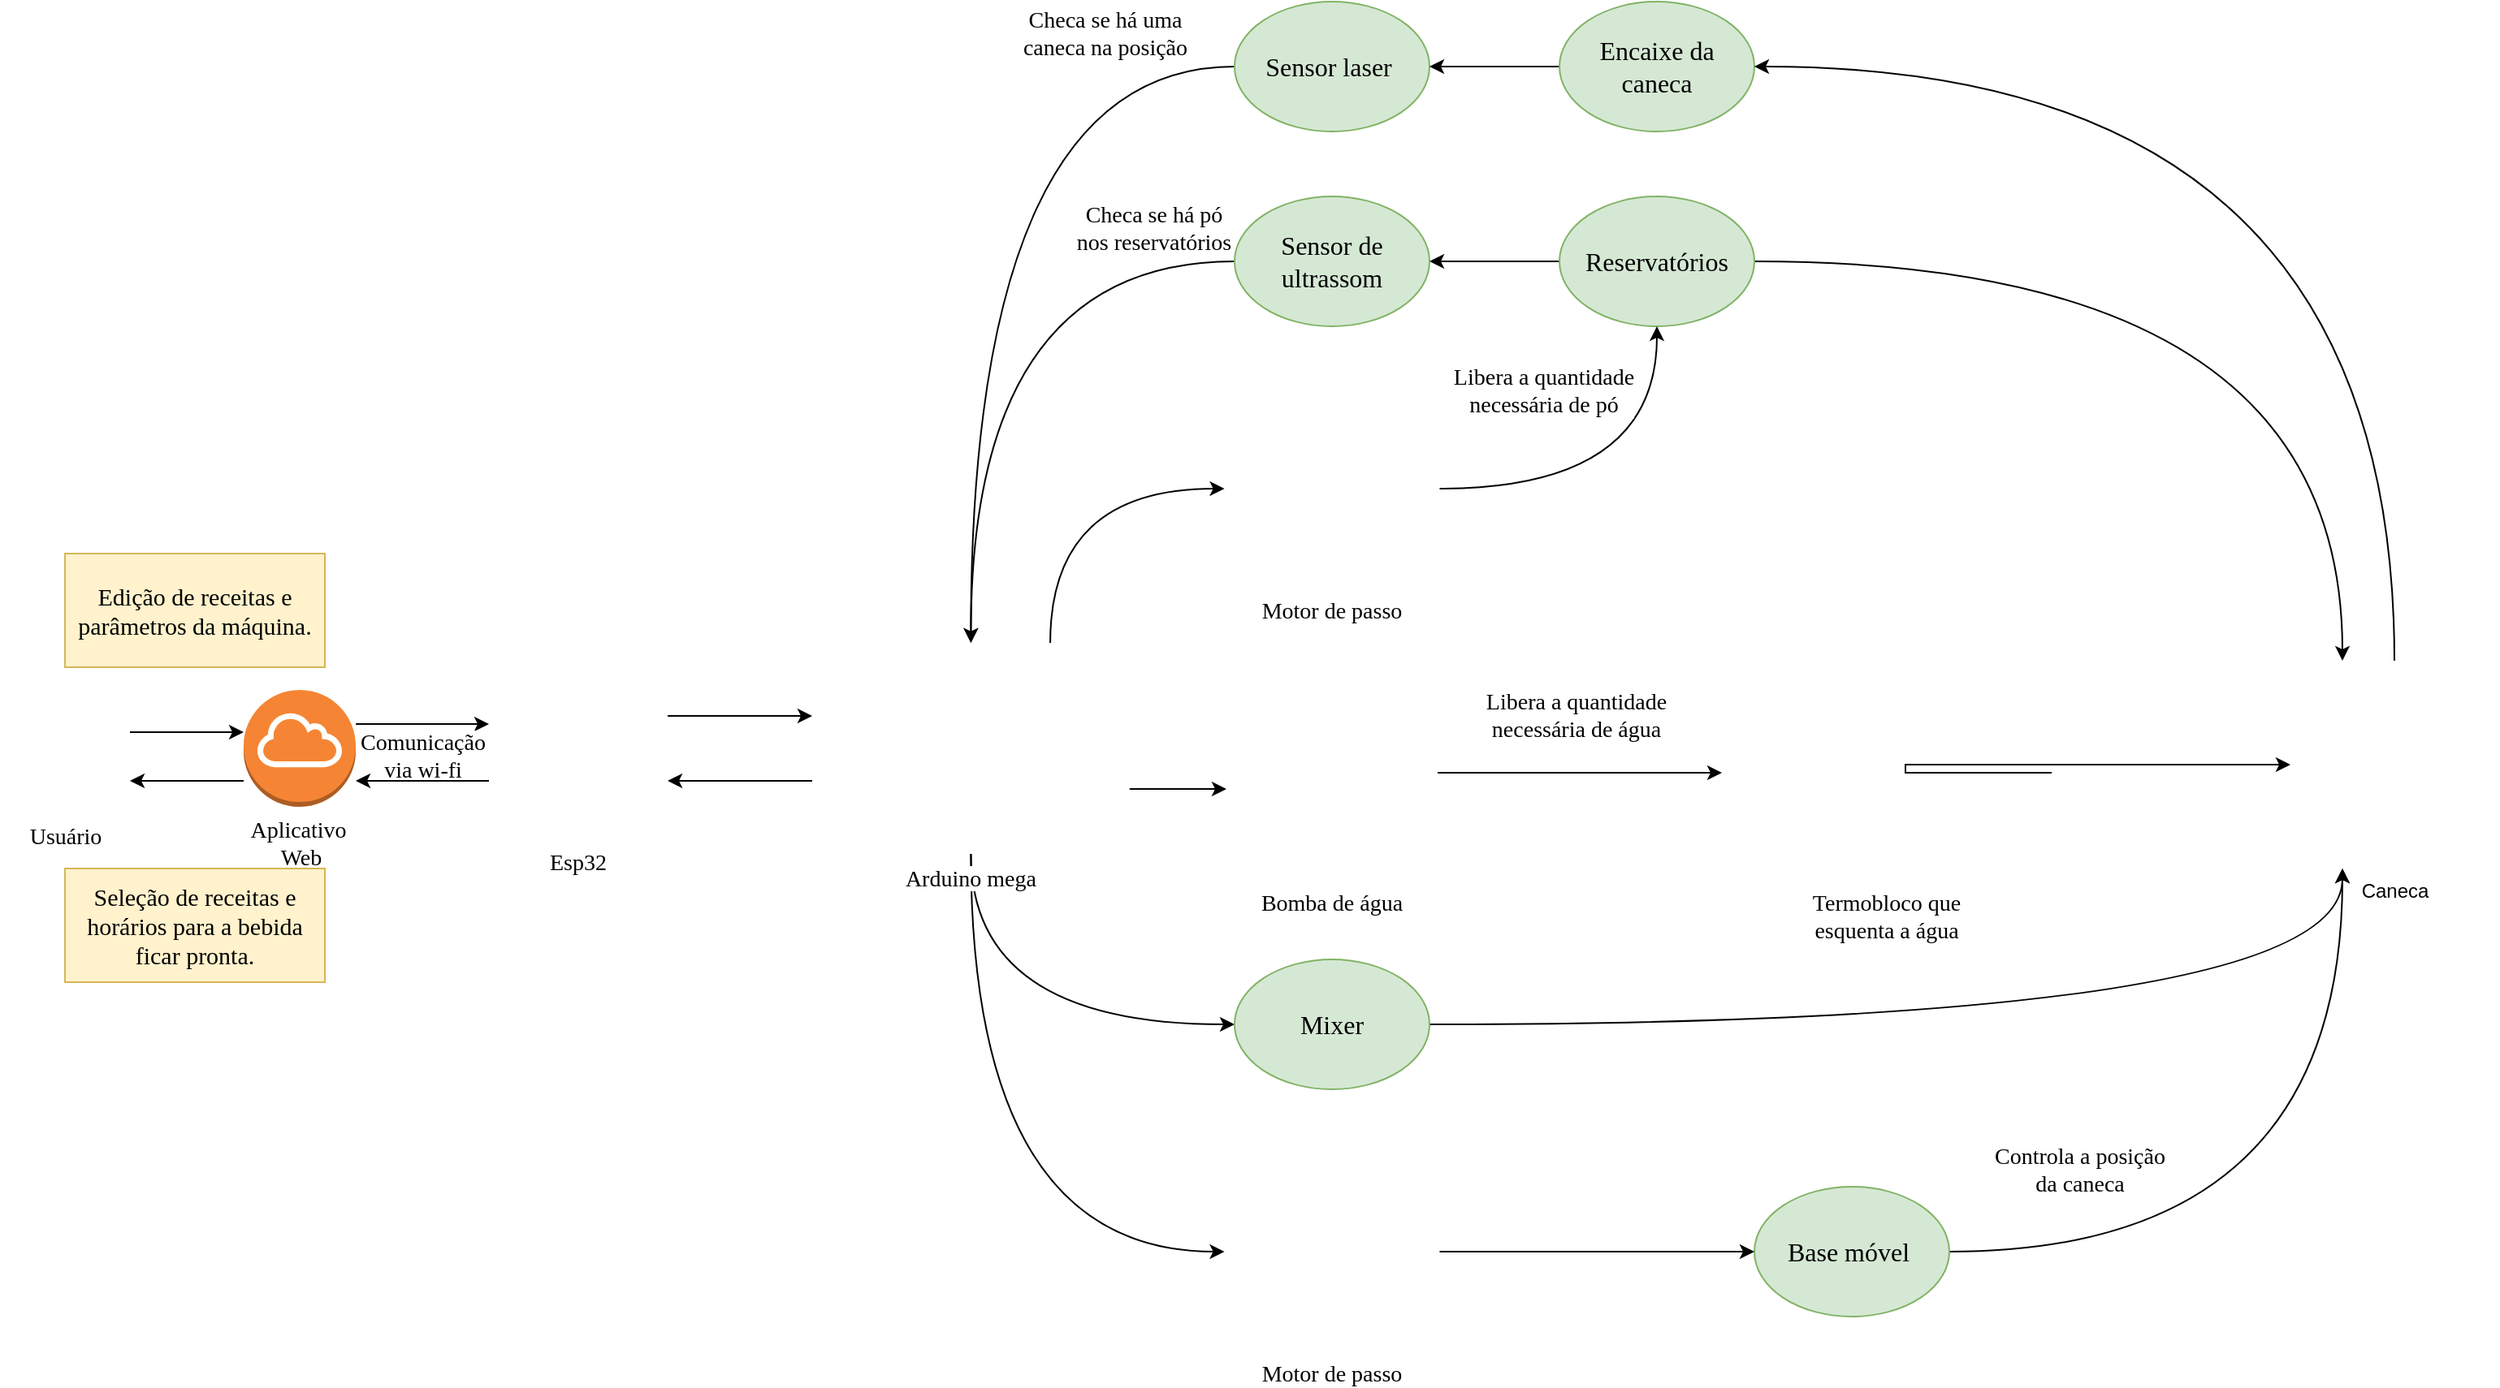 <mxfile version="21.1.2" type="device">
  <diagram name="Página-1" id="Zk1IqN_Y2H1thvaxL-Nz">
    <mxGraphModel dx="2074" dy="1908" grid="1" gridSize="10" guides="1" tooltips="1" connect="1" arrows="1" fold="1" page="1" pageScale="1" pageWidth="827" pageHeight="1169" math="0" shadow="0">
      <root>
        <mxCell id="0" />
        <mxCell id="1" parent="0" />
        <mxCell id="jkyhDTe16xqxCdFZabKr-7" value="" style="edgeStyle=orthogonalEdgeStyle;rounded=0;orthogonalLoop=1;jettySize=auto;html=1;fontFamily=Times New Roman;fontSize=14;" edge="1" parent="1" source="jkyhDTe16xqxCdFZabKr-3" target="jkyhDTe16xqxCdFZabKr-6">
          <mxGeometry relative="1" as="geometry">
            <Array as="points">
              <mxPoint x="140" y="30" />
              <mxPoint x="140" y="30" />
            </Array>
          </mxGeometry>
        </mxCell>
        <mxCell id="jkyhDTe16xqxCdFZabKr-3" value="Usuário" style="shape=image;html=1;verticalAlign=top;verticalLabelPosition=bottom;labelBackgroundColor=#ffffff;imageAspect=0;aspect=fixed;image=https://cdn1.iconfinder.com/data/icons/ionicons-fill-vol-2/512/person-128.png;fontFamily=Times New Roman;fontSize=14;" vertex="1" parent="1">
          <mxGeometry x="20" width="80" height="80" as="geometry" />
        </mxCell>
        <mxCell id="jkyhDTe16xqxCdFZabKr-8" value="" style="edgeStyle=orthogonalEdgeStyle;rounded=0;orthogonalLoop=1;jettySize=auto;html=1;fontFamily=Times New Roman;fontSize=14;" edge="1" parent="1" source="jkyhDTe16xqxCdFZabKr-6" target="jkyhDTe16xqxCdFZabKr-3">
          <mxGeometry relative="1" as="geometry">
            <Array as="points">
              <mxPoint x="140" y="60" />
              <mxPoint x="140" y="60" />
            </Array>
          </mxGeometry>
        </mxCell>
        <mxCell id="jkyhDTe16xqxCdFZabKr-6" value="Aplicativo&amp;nbsp;&lt;br style=&quot;font-size: 14px;&quot;&gt;Web" style="outlineConnect=0;dashed=0;verticalLabelPosition=bottom;verticalAlign=top;align=center;html=1;shape=mxgraph.aws3.internet_gateway;fillColor=#F58534;gradientColor=none;fontFamily=Times New Roman;fontSize=14;" vertex="1" parent="1">
          <mxGeometry x="170" y="4" width="69" height="72" as="geometry" />
        </mxCell>
        <mxCell id="jkyhDTe16xqxCdFZabKr-9" value="Edição de receitas e parâmetros da máquina." style="rounded=0;whiteSpace=wrap;html=1;fontSize=15;align=center;fillColor=#fff2cc;strokeColor=#d6b656;gradientColor=none;horizontal=1;verticalAlign=middle;fontFamily=Times New Roman;" vertex="1" parent="1">
          <mxGeometry x="60" y="-80" width="160" height="70" as="geometry" />
        </mxCell>
        <mxCell id="jkyhDTe16xqxCdFZabKr-13" value="Seleção de receitas e horários para a bebida ficar pronta." style="rounded=0;whiteSpace=wrap;html=1;fontSize=15;align=center;fillColor=#fff2cc;strokeColor=#d6b656;gradientColor=none;horizontal=1;verticalAlign=middle;fontFamily=Times New Roman;" vertex="1" parent="1">
          <mxGeometry x="60" y="114" width="160" height="70" as="geometry" />
        </mxCell>
        <mxCell id="jkyhDTe16xqxCdFZabKr-18" value="" style="edgeStyle=orthogonalEdgeStyle;rounded=0;orthogonalLoop=1;jettySize=auto;html=1;fontFamily=Times New Roman;fontSize=14;" edge="1" parent="1" source="jkyhDTe16xqxCdFZabKr-14" target="jkyhDTe16xqxCdFZabKr-17">
          <mxGeometry relative="1" as="geometry">
            <Array as="points">
              <mxPoint x="490" y="20" />
              <mxPoint x="490" y="20" />
            </Array>
          </mxGeometry>
        </mxCell>
        <mxCell id="jkyhDTe16xqxCdFZabKr-14" value="Esp32" style="shape=image;verticalLabelPosition=bottom;labelBackgroundColor=default;verticalAlign=top;aspect=fixed;imageAspect=0;image=https://cdn.awsli.com.br/600x450/945/945993/produto/35674631/156519c3ae.jpg;fontFamily=Times New Roman;fontSize=14;" vertex="1" parent="1">
          <mxGeometry x="321" y="-15" width="110" height="110" as="geometry" />
        </mxCell>
        <mxCell id="jkyhDTe16xqxCdFZabKr-15" value="Comunicação&lt;br style=&quot;font-size: 14px;&quot;&gt;via wi-fi" style="edgeStyle=orthogonalEdgeStyle;rounded=0;orthogonalLoop=1;jettySize=auto;html=1;fontSize=14;fontFamily=Times New Roman;" edge="1" parent="1">
          <mxGeometry y="-20" relative="1" as="geometry">
            <mxPoint x="239" y="25" as="sourcePoint" />
            <mxPoint x="321" y="25" as="targetPoint" />
            <Array as="points">
              <mxPoint x="270" y="25" />
              <mxPoint x="270" y="25" />
            </Array>
            <mxPoint as="offset" />
          </mxGeometry>
        </mxCell>
        <mxCell id="jkyhDTe16xqxCdFZabKr-16" value="" style="edgeStyle=orthogonalEdgeStyle;rounded=0;orthogonalLoop=1;jettySize=auto;html=1;fontFamily=Times New Roman;fontSize=14;" edge="1" parent="1" source="jkyhDTe16xqxCdFZabKr-14" target="jkyhDTe16xqxCdFZabKr-6">
          <mxGeometry relative="1" as="geometry">
            <mxPoint x="314" y="60" as="sourcePoint" />
            <mxPoint x="244" y="60" as="targetPoint" />
            <Array as="points">
              <mxPoint x="270" y="60" />
              <mxPoint x="270" y="60" />
            </Array>
          </mxGeometry>
        </mxCell>
        <mxCell id="jkyhDTe16xqxCdFZabKr-19" value="" style="edgeStyle=orthogonalEdgeStyle;rounded=0;orthogonalLoop=1;jettySize=auto;html=1;fontFamily=Times New Roman;fontSize=14;" edge="1" parent="1" source="jkyhDTe16xqxCdFZabKr-17" target="jkyhDTe16xqxCdFZabKr-14">
          <mxGeometry relative="1" as="geometry">
            <Array as="points">
              <mxPoint x="490" y="60" />
              <mxPoint x="490" y="60" />
            </Array>
          </mxGeometry>
        </mxCell>
        <mxCell id="jkyhDTe16xqxCdFZabKr-34" style="edgeStyle=orthogonalEdgeStyle;orthogonalLoop=1;jettySize=auto;html=1;exitX=0.75;exitY=0;exitDx=0;exitDy=0;entryX=0;entryY=0.5;entryDx=0;entryDy=0;curved=1;" edge="1" parent="1" source="jkyhDTe16xqxCdFZabKr-17" target="jkyhDTe16xqxCdFZabKr-32">
          <mxGeometry relative="1" as="geometry" />
        </mxCell>
        <mxCell id="jkyhDTe16xqxCdFZabKr-36" value="" style="edgeStyle=orthogonalEdgeStyle;rounded=0;orthogonalLoop=1;jettySize=auto;html=1;" edge="1" parent="1" source="jkyhDTe16xqxCdFZabKr-17" target="jkyhDTe16xqxCdFZabKr-35">
          <mxGeometry relative="1" as="geometry">
            <Array as="points">
              <mxPoint x="730" y="65" />
              <mxPoint x="730" y="65" />
            </Array>
          </mxGeometry>
        </mxCell>
        <mxCell id="jkyhDTe16xqxCdFZabKr-46" style="edgeStyle=orthogonalEdgeStyle;orthogonalLoop=1;jettySize=auto;html=1;exitX=0.5;exitY=1;exitDx=0;exitDy=0;entryX=0;entryY=0.5;entryDx=0;entryDy=0;curved=1;" edge="1" parent="1" source="jkyhDTe16xqxCdFZabKr-17" target="jkyhDTe16xqxCdFZabKr-45">
          <mxGeometry relative="1" as="geometry" />
        </mxCell>
        <mxCell id="jkyhDTe16xqxCdFZabKr-53" style="edgeStyle=orthogonalEdgeStyle;orthogonalLoop=1;jettySize=auto;html=1;exitX=0.5;exitY=1;exitDx=0;exitDy=0;entryX=0;entryY=0.5;entryDx=0;entryDy=0;curved=1;" edge="1" parent="1" source="jkyhDTe16xqxCdFZabKr-17" target="jkyhDTe16xqxCdFZabKr-51">
          <mxGeometry relative="1" as="geometry" />
        </mxCell>
        <mxCell id="jkyhDTe16xqxCdFZabKr-17" value="Arduino mega" style="shape=image;verticalLabelPosition=bottom;labelBackgroundColor=default;verticalAlign=top;aspect=fixed;imageAspect=0;image=https://www.ralcomp.com.br/wp-content/uploads/2016/06/IMG_23062016_131332.png;fontFamily=Times New Roman;fontSize=14;" vertex="1" parent="1">
          <mxGeometry x="520" y="-25" width="195.37" height="130" as="geometry" />
        </mxCell>
        <mxCell id="jkyhDTe16xqxCdFZabKr-21" value="&lt;font face=&quot;Times New Roman&quot; style=&quot;font-size: 14px;&quot;&gt;Checa se há uma &lt;br&gt;caneca na posição&lt;/font&gt;" style="edgeStyle=orthogonalEdgeStyle;orthogonalLoop=1;jettySize=auto;html=1;exitX=0;exitY=0.5;exitDx=0;exitDy=0;entryX=0.5;entryY=0;entryDx=0;entryDy=0;curved=1;" edge="1" parent="1" source="jkyhDTe16xqxCdFZabKr-20" target="jkyhDTe16xqxCdFZabKr-17">
          <mxGeometry x="-0.691" y="-20" relative="1" as="geometry">
            <mxPoint as="offset" />
          </mxGeometry>
        </mxCell>
        <mxCell id="jkyhDTe16xqxCdFZabKr-20" value="Sensor laser&amp;nbsp;" style="ellipse;whiteSpace=wrap;html=1;fontSize=16;fontFamily=Times New Roman;fillColor=#d5e8d4;strokeColor=#82b366;" vertex="1" parent="1">
          <mxGeometry x="780" y="-420" width="120" height="80" as="geometry" />
        </mxCell>
        <mxCell id="jkyhDTe16xqxCdFZabKr-31" value="" style="edgeStyle=orthogonalEdgeStyle;rounded=0;orthogonalLoop=1;jettySize=auto;html=1;" edge="1" parent="1" source="jkyhDTe16xqxCdFZabKr-23" target="jkyhDTe16xqxCdFZabKr-24">
          <mxGeometry relative="1" as="geometry" />
        </mxCell>
        <mxCell id="jkyhDTe16xqxCdFZabKr-42" style="edgeStyle=orthogonalEdgeStyle;orthogonalLoop=1;jettySize=auto;html=1;exitX=1;exitY=0.5;exitDx=0;exitDy=0;curved=1;entryX=0.25;entryY=0;entryDx=0;entryDy=0;" edge="1" parent="1" source="jkyhDTe16xqxCdFZabKr-23" target="jkyhDTe16xqxCdFZabKr-40">
          <mxGeometry relative="1" as="geometry" />
        </mxCell>
        <mxCell id="jkyhDTe16xqxCdFZabKr-23" value="Reservatórios" style="ellipse;whiteSpace=wrap;html=1;fontSize=16;fontFamily=Times New Roman;fillColor=#d5e8d4;strokeColor=#82b366;" vertex="1" parent="1">
          <mxGeometry x="980" y="-300" width="120" height="80" as="geometry" />
        </mxCell>
        <mxCell id="jkyhDTe16xqxCdFZabKr-26" value="&lt;font style=&quot;font-size: 14px;&quot;&gt;Checa se há pó&lt;br style=&quot;&quot;&gt;nos reservatórios&lt;/font&gt;" style="edgeStyle=orthogonalEdgeStyle;orthogonalLoop=1;jettySize=auto;html=1;exitX=0;exitY=0.5;exitDx=0;exitDy=0;strokeColor=default;curved=1;fontFamily=Times New Roman;fontSize=12;align=center;" edge="1" parent="1" source="jkyhDTe16xqxCdFZabKr-24" target="jkyhDTe16xqxCdFZabKr-17">
          <mxGeometry x="-0.748" y="-20" relative="1" as="geometry">
            <mxPoint as="offset" />
          </mxGeometry>
        </mxCell>
        <mxCell id="jkyhDTe16xqxCdFZabKr-24" value="Sensor de ultrassom" style="ellipse;whiteSpace=wrap;html=1;fontSize=16;fontFamily=Times New Roman;fillColor=#d5e8d4;strokeColor=#82b366;" vertex="1" parent="1">
          <mxGeometry x="780" y="-300" width="120" height="80" as="geometry" />
        </mxCell>
        <mxCell id="jkyhDTe16xqxCdFZabKr-30" value="" style="edgeStyle=orthogonalEdgeStyle;rounded=0;orthogonalLoop=1;jettySize=auto;html=1;" edge="1" parent="1" source="jkyhDTe16xqxCdFZabKr-28" target="jkyhDTe16xqxCdFZabKr-20">
          <mxGeometry relative="1" as="geometry" />
        </mxCell>
        <mxCell id="jkyhDTe16xqxCdFZabKr-28" value="Encaixe da caneca" style="ellipse;whiteSpace=wrap;html=1;fontSize=16;fontFamily=Times New Roman;fillColor=#d5e8d4;strokeColor=#82b366;" vertex="1" parent="1">
          <mxGeometry x="980" y="-420" width="120" height="80" as="geometry" />
        </mxCell>
        <mxCell id="jkyhDTe16xqxCdFZabKr-33" value="Libera a quantidade&lt;br style=&quot;font-size: 14px;&quot;&gt;necessária de pó" style="edgeStyle=orthogonalEdgeStyle;orthogonalLoop=1;jettySize=auto;html=1;exitX=1;exitY=0.5;exitDx=0;exitDy=0;entryX=0.5;entryY=1;entryDx=0;entryDy=0;curved=1;fontSize=14;fontFamily=Times New Roman;" edge="1" parent="1" source="jkyhDTe16xqxCdFZabKr-32" target="jkyhDTe16xqxCdFZabKr-23">
          <mxGeometry x="-0.455" y="60" relative="1" as="geometry">
            <mxPoint as="offset" />
          </mxGeometry>
        </mxCell>
        <mxCell id="jkyhDTe16xqxCdFZabKr-32" value="Motor de passo" style="shape=image;verticalLabelPosition=bottom;labelBackgroundColor=default;verticalAlign=top;aspect=fixed;imageAspect=0;image=https://www.rizon.com.br/img/products/motor-de-passo-eixo-y-laser_1_630.jpg;fontFamily=Times New Roman;fontSize=14;" vertex="1" parent="1">
          <mxGeometry x="773.76" y="-180" width="132.48" height="120" as="geometry" />
        </mxCell>
        <mxCell id="jkyhDTe16xqxCdFZabKr-39" value="Libera a quantidade&lt;br style=&quot;font-size: 14px;&quot;&gt;necessária de água" style="edgeStyle=orthogonalEdgeStyle;rounded=0;orthogonalLoop=1;jettySize=auto;html=1;fontFamily=Times New Roman;fontSize=14;" edge="1" parent="1" source="jkyhDTe16xqxCdFZabKr-35" target="jkyhDTe16xqxCdFZabKr-37">
          <mxGeometry x="-0.029" y="35" relative="1" as="geometry">
            <mxPoint as="offset" />
          </mxGeometry>
        </mxCell>
        <mxCell id="jkyhDTe16xqxCdFZabKr-35" value="Bomba de água" style="shape=image;verticalLabelPosition=bottom;labelBackgroundColor=default;verticalAlign=top;aspect=fixed;imageAspect=0;image=https://cdn.awsli.com.br/600x700/468/468162/produto/19414037be85cd504e.jpg;fontFamily=Times New Roman;fontSize=14;" vertex="1" parent="1">
          <mxGeometry x="775" y="-10" width="130" height="130" as="geometry" />
        </mxCell>
        <mxCell id="jkyhDTe16xqxCdFZabKr-41" style="edgeStyle=orthogonalEdgeStyle;rounded=0;orthogonalLoop=1;jettySize=auto;html=1;exitX=1;exitY=0.5;exitDx=0;exitDy=0;entryX=0;entryY=0.5;entryDx=0;entryDy=0;" edge="1" parent="1" source="jkyhDTe16xqxCdFZabKr-37" target="jkyhDTe16xqxCdFZabKr-40">
          <mxGeometry relative="1" as="geometry">
            <mxPoint x="1400" y="50" as="targetPoint" />
            <Array as="points">
              <mxPoint x="1193" y="50" />
            </Array>
          </mxGeometry>
        </mxCell>
        <mxCell id="jkyhDTe16xqxCdFZabKr-37" value="Termobloco que &#xa;esquenta a água" style="shape=image;verticalLabelPosition=bottom;labelBackgroundColor=default;verticalAlign=top;aspect=fixed;imageAspect=0;image=https://www.maquinasdecafe.net/wp-content/uploads/2019/04/sistema-aquecimento-termobloco_maquinas-cafe.jpg;fontFamily=Times New Roman;fontSize=14;" vertex="1" parent="1">
          <mxGeometry x="1080" y="-10" width="203" height="130" as="geometry" />
        </mxCell>
        <mxCell id="jkyhDTe16xqxCdFZabKr-43" style="edgeStyle=orthogonalEdgeStyle;orthogonalLoop=1;jettySize=auto;html=1;exitX=0.5;exitY=0;exitDx=0;exitDy=0;entryX=1;entryY=0.5;entryDx=0;entryDy=0;curved=1;" edge="1" parent="1" source="jkyhDTe16xqxCdFZabKr-40" target="jkyhDTe16xqxCdFZabKr-28">
          <mxGeometry relative="1" as="geometry" />
        </mxCell>
        <mxCell id="jkyhDTe16xqxCdFZabKr-40" value="Caneca" style="shape=image;html=1;verticalAlign=top;verticalLabelPosition=bottom;labelBackgroundColor=#ffffff;imageAspect=0;aspect=fixed;image=https://cdn3.iconfinder.com/data/icons/essential-pack/32/11-Cup-128.png" vertex="1" parent="1">
          <mxGeometry x="1430" y="-14" width="128" height="128" as="geometry" />
        </mxCell>
        <mxCell id="jkyhDTe16xqxCdFZabKr-47" style="edgeStyle=orthogonalEdgeStyle;orthogonalLoop=1;jettySize=auto;html=1;exitX=1;exitY=0.5;exitDx=0;exitDy=0;entryX=0.25;entryY=1;entryDx=0;entryDy=0;curved=1;" edge="1" parent="1" source="jkyhDTe16xqxCdFZabKr-45" target="jkyhDTe16xqxCdFZabKr-40">
          <mxGeometry relative="1" as="geometry" />
        </mxCell>
        <mxCell id="jkyhDTe16xqxCdFZabKr-45" value="Mixer" style="ellipse;whiteSpace=wrap;html=1;fontSize=16;fontFamily=Times New Roman;fillColor=#d5e8d4;strokeColor=#82b366;" vertex="1" parent="1">
          <mxGeometry x="780" y="170" width="120" height="80" as="geometry" />
        </mxCell>
        <mxCell id="jkyhDTe16xqxCdFZabKr-55" value="&lt;font style=&quot;font-size: 14px;&quot; face=&quot;Times New Roman&quot;&gt;Controla a posição&lt;br&gt;da caneca&lt;/font&gt;" style="edgeStyle=orthogonalEdgeStyle;orthogonalLoop=1;jettySize=auto;html=1;exitX=1;exitY=0.5;exitDx=0;exitDy=0;curved=1;entryX=0.25;entryY=1;entryDx=0;entryDy=0;" edge="1" parent="1" source="jkyhDTe16xqxCdFZabKr-50" target="jkyhDTe16xqxCdFZabKr-40">
          <mxGeometry x="-0.665" y="50" relative="1" as="geometry">
            <mxPoint x="1460" y="120" as="targetPoint" />
            <mxPoint as="offset" />
          </mxGeometry>
        </mxCell>
        <mxCell id="jkyhDTe16xqxCdFZabKr-50" value="Base móvel&amp;nbsp;" style="ellipse;whiteSpace=wrap;html=1;fontSize=16;fontFamily=Times New Roman;fillColor=#d5e8d4;strokeColor=#82b366;" vertex="1" parent="1">
          <mxGeometry x="1100" y="310" width="120" height="80" as="geometry" />
        </mxCell>
        <mxCell id="jkyhDTe16xqxCdFZabKr-52" value="" style="edgeStyle=orthogonalEdgeStyle;rounded=0;orthogonalLoop=1;jettySize=auto;html=1;" edge="1" parent="1" source="jkyhDTe16xqxCdFZabKr-51" target="jkyhDTe16xqxCdFZabKr-50">
          <mxGeometry relative="1" as="geometry" />
        </mxCell>
        <mxCell id="jkyhDTe16xqxCdFZabKr-51" value="Motor de passo" style="shape=image;verticalLabelPosition=bottom;labelBackgroundColor=default;verticalAlign=top;aspect=fixed;imageAspect=0;image=https://www.rizon.com.br/img/products/motor-de-passo-eixo-y-laser_1_630.jpg;fontFamily=Times New Roman;fontSize=14;" vertex="1" parent="1">
          <mxGeometry x="773.76" y="290" width="132.48" height="120" as="geometry" />
        </mxCell>
      </root>
    </mxGraphModel>
  </diagram>
</mxfile>
